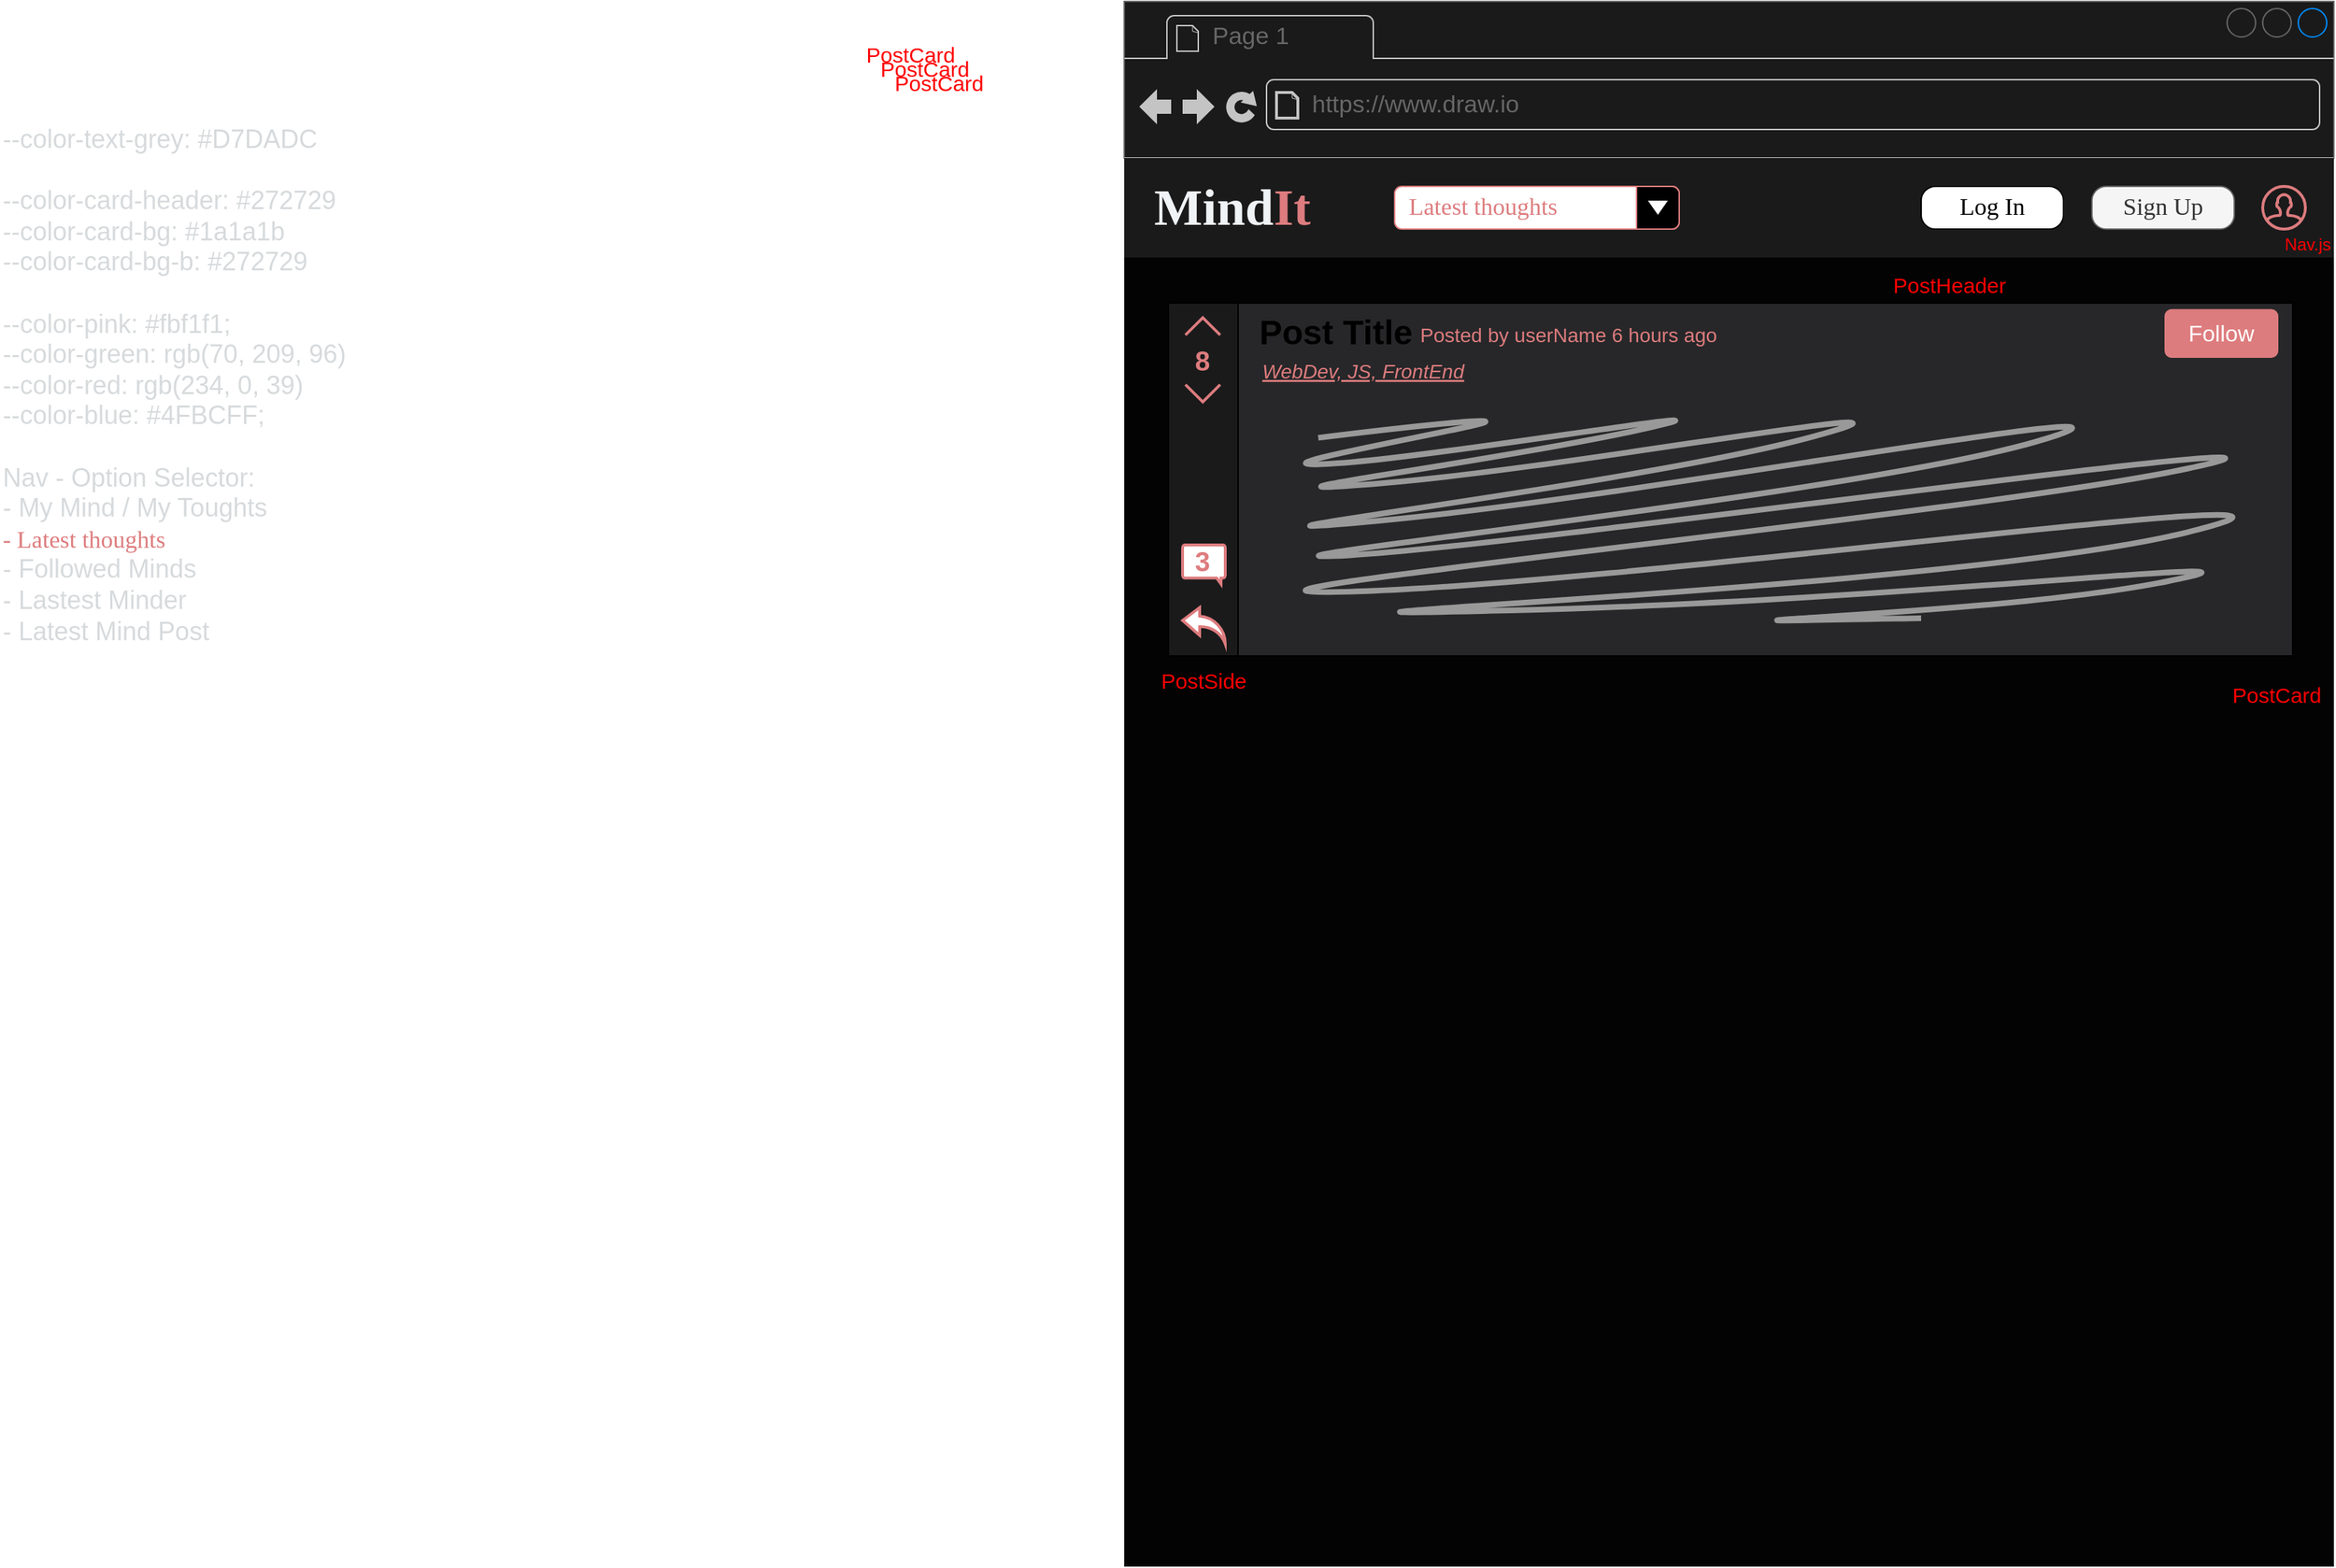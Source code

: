 <mxfile version="20.2.7" type="github" pages="7">
  <diagram id="sJJTflK7vIMgpE3QwAu8" name="Home.js - Guest">
    <mxGraphModel dx="3280" dy="939" grid="1" gridSize="10" guides="1" tooltips="1" connect="1" arrows="1" fold="1" page="1" pageScale="1" pageWidth="850" pageHeight="1100" math="0" shadow="0">
      <root>
        <mxCell id="0" />
        <mxCell id="1" parent="0" />
        <mxCell id="vm7ZkSxn44f0S-T3G-4R-3" value="" style="rounded=0;whiteSpace=wrap;html=1;shadow=0;glass=0;sketch=0;fillColor=#030303;strokeColor=none;gradientColor=none;align=right;verticalAlign=bottom;fontColor=#FF0000;perimeterSpacing=0;strokeWidth=1;arcSize=0;fillStyle=solid;" parent="1" vertex="1">
          <mxGeometry x="-850" y="110" width="850" height="990" as="geometry" />
        </mxCell>
        <mxCell id="vm7ZkSxn44f0S-T3G-4R-11" value="" style="strokeWidth=1;shadow=0;dashed=0;align=center;html=1;shape=mxgraph.mockup.containers.browserWindow;rSize=0;strokeColor=#666666;strokeColor2=#008cff;strokeColor3=#c4c4c4;mainText=,;recursiveResize=0;glass=0;sketch=0;fontColor=#FF0000;fillColor=#1A1A1A;gradientColor=none;" parent="1" vertex="1">
          <mxGeometry x="-850" width="850" height="110" as="geometry" />
        </mxCell>
        <mxCell id="vm7ZkSxn44f0S-T3G-4R-12" value="Page 1" style="strokeWidth=1;shadow=0;dashed=0;align=center;html=1;shape=mxgraph.mockup.containers.anchor;fontSize=17;fontColor=#666666;align=left;glass=0;sketch=0;fillColor=#1A1A1A;gradientColor=none;" parent="vm7ZkSxn44f0S-T3G-4R-11" vertex="1">
          <mxGeometry x="60" y="12" width="110" height="26" as="geometry" />
        </mxCell>
        <mxCell id="vm7ZkSxn44f0S-T3G-4R-13" value="https://www.draw.io" style="strokeWidth=1;shadow=0;dashed=0;align=center;html=1;shape=mxgraph.mockup.containers.anchor;rSize=0;fontSize=17;fontColor=#666666;align=left;glass=0;sketch=0;fillColor=#1A1A1A;gradientColor=none;" parent="vm7ZkSxn44f0S-T3G-4R-11" vertex="1">
          <mxGeometry x="130" y="60" width="250" height="26" as="geometry" />
        </mxCell>
        <mxCell id="vm7ZkSxn44f0S-T3G-4R-16" value="&lt;span style=&quot;font-size: 18px;&quot;&gt;&lt;font color=&quot;#d7dadc&quot;&gt;&lt;div style=&quot;&quot;&gt;--color-text-grey: #D7DADC&lt;/div&gt;&lt;div style=&quot;&quot;&gt;&lt;br&gt;&lt;/div&gt;&lt;div style=&quot;&quot;&gt;--color-card-header: #272729&lt;/div&gt;&lt;div style=&quot;&quot;&gt;--color-card-bg: #1a1a1b&lt;/div&gt;&lt;div style=&quot;&quot;&gt;--color-card-bg-b: #272729&lt;/div&gt;&lt;div style=&quot;&quot;&gt;&lt;br&gt;&lt;/div&gt;&lt;div style=&quot;&quot;&gt;--color-pink: #fbf1f1;&lt;/div&gt;&lt;div style=&quot;&quot;&gt;--color-green: rgb(70, 209, 96)&lt;/div&gt;&lt;div style=&quot;&quot;&gt;--color-red: rgb(234, 0, 39)&lt;/div&gt;&lt;div style=&quot;&quot;&gt;--color-blue: #4FBCFF;&lt;/div&gt;&lt;div style=&quot;&quot;&gt;&lt;br&gt;&lt;/div&gt;&lt;div style=&quot;&quot;&gt;Nav - Option Selector:&lt;/div&gt;&lt;div style=&quot;&quot;&gt;- My Mind / My Toughts&lt;/div&gt;&lt;div style=&quot;&quot;&gt;&lt;span style=&quot;color: rgb(221, 124, 126); font-family: Verdana; font-size: 17px;&quot;&gt;- Latest&amp;nbsp;thoughts&lt;/span&gt;&lt;br&gt;&lt;/div&gt;&lt;div style=&quot;&quot;&gt;- Followed Minds&lt;/div&gt;&lt;div style=&quot;&quot;&gt;- Lastest Minder&lt;/div&gt;&lt;div style=&quot;&quot;&gt;- Latest Mind Post&lt;/div&gt;&lt;/font&gt;&lt;/span&gt;" style="text;html=1;strokeColor=none;fillColor=none;align=left;verticalAlign=top;whiteSpace=wrap;rounded=0;shadow=0;glass=1;sketch=0;fontColor=#FF0000;" parent="1" vertex="1">
          <mxGeometry x="-1640" y="80" width="360" height="960" as="geometry" />
        </mxCell>
        <mxCell id="QiXBqxBdozGoAsch-DFy-11" value="" style="group" parent="1" vertex="1" connectable="0">
          <mxGeometry x="-850" y="110" width="850" height="70" as="geometry" />
        </mxCell>
        <mxCell id="vm7ZkSxn44f0S-T3G-4R-17" value="Nav.js" style="rounded=0;whiteSpace=wrap;html=1;shadow=0;glass=0;sketch=0;fillColor=#1a1a1b;strokeColor=none;gradientColor=none;align=right;verticalAlign=bottom;fontColor=#FF0000;perimeterSpacing=0;strokeWidth=1;arcSize=0;fillStyle=solid;" parent="QiXBqxBdozGoAsch-DFy-11" vertex="1">
          <mxGeometry width="850" height="70" as="geometry" />
        </mxCell>
        <mxCell id="vm7ZkSxn44f0S-T3G-4R-18" value="&lt;h1&gt;&lt;font color=&quot;#f0f3f5&quot;&gt;Mind&lt;/font&gt;&lt;font color=&quot;#dd7c7e&quot;&gt;It&lt;/font&gt;&lt;br&gt;&lt;/h1&gt;" style="text;html=1;strokeColor=none;fillColor=none;spacing=5;spacingTop=-20;overflow=hidden;rounded=0;shadow=0;glass=0;sketch=0;fillStyle=solid;fontSize=18;fontColor=#F4ABC4;verticalAlign=top;labelPosition=center;verticalLabelPosition=middle;align=left;spacingLeft=16;fontFamily=Verdana;" parent="QiXBqxBdozGoAsch-DFy-11" vertex="1">
          <mxGeometry width="220" height="70" as="geometry" />
        </mxCell>
        <mxCell id="QiXBqxBdozGoAsch-DFy-6" value="Latest&amp;nbsp;thoughts" style="strokeWidth=1;shadow=0;dashed=0;align=center;shape=mxgraph.mockup.forms.comboBox;align=left;mainText=;fontSize=17;spacingLeft=8;labelBackgroundColor=none;html=1;verticalAlign=middle;horizontal=1;fontFamily=Verdana;fillColor=none;strokeColor=#DD7C7E;fontColor=#DD7C7E;" parent="QiXBqxBdozGoAsch-DFy-11" vertex="1">
          <mxGeometry x="190" y="20" width="200" height="30" as="geometry" />
        </mxCell>
        <mxCell id="QiXBqxBdozGoAsch-DFy-7" value="&lt;span style=&quot;font-weight: normal;&quot;&gt;Log In&lt;/span&gt;" style="strokeWidth=1;shadow=0;dashed=0;align=center;html=1;shape=mxgraph.mockup.buttons.button;mainText=;buttonStyle=round;fontSize=17;fontStyle=1;whiteSpace=wrap;labelBackgroundColor=none;fontFamily=Verdana;" parent="QiXBqxBdozGoAsch-DFy-11" vertex="1">
          <mxGeometry x="560" y="20" width="100" height="30" as="geometry" />
        </mxCell>
        <mxCell id="QiXBqxBdozGoAsch-DFy-8" value="&lt;span style=&quot;font-weight: normal;&quot;&gt;Sign Up&lt;/span&gt;" style="strokeWidth=1;shadow=0;dashed=0;align=center;html=1;shape=mxgraph.mockup.buttons.button;mainText=;buttonStyle=round;fontSize=17;fontStyle=1;whiteSpace=wrap;labelBackgroundColor=none;fontFamily=Verdana;fillColor=#f5f5f5;fontColor=#333333;strokeColor=#666666;" parent="QiXBqxBdozGoAsch-DFy-11" vertex="1">
          <mxGeometry x="680" y="20" width="100" height="30" as="geometry" />
        </mxCell>
        <mxCell id="QiXBqxBdozGoAsch-DFy-10" value="" style="html=1;verticalLabelPosition=bottom;align=center;labelBackgroundColor=#ffffff;verticalAlign=top;strokeWidth=2;shadow=0;dashed=0;shape=mxgraph.ios7.icons.user;fontFamily=Verdana;strokeColor=#DD7C7E;fillColor=#1A1A1B;" parent="QiXBqxBdozGoAsch-DFy-11" vertex="1">
          <mxGeometry x="800" y="20" width="30" height="30" as="geometry" />
        </mxCell>
        <mxCell id="6ORwKRKkoLN8BBVJRrJu-14" value="" style="group" vertex="1" connectable="0" parent="1">
          <mxGeometry x="-819" y="212" width="790" height="278" as="geometry" />
        </mxCell>
        <mxCell id="6ORwKRKkoLN8BBVJRrJu-1" value="&lt;span style=&quot;background-color: rgb(255, 0, 0);&quot;&gt;PostCard.js&lt;/span&gt;" style="rounded=0;whiteSpace=wrap;html=1;fillColor=#1a1a1b;align=right;verticalAlign=bottom;labelBorderColor=none;strokeColor=default;" vertex="1" parent="6ORwKRKkoLN8BBVJRrJu-14">
          <mxGeometry width="790" height="248" as="geometry" />
        </mxCell>
        <mxCell id="6ORwKRKkoLN8BBVJRrJu-2" value="" style="rounded=0;whiteSpace=wrap;html=1;labelBackgroundColor=#FF0000;labelBorderColor=none;strokeColor=default;fillColor=#272729;align=right;verticalAlign=bottom;" vertex="1" parent="6ORwKRKkoLN8BBVJRrJu-14">
          <mxGeometry x="49" width="741" height="248" as="geometry" />
        </mxCell>
        <mxCell id="6ORwKRKkoLN8BBVJRrJu-3" value="Post Title" style="text;html=1;strokeColor=none;fillColor=none;align=left;verticalAlign=middle;whiteSpace=wrap;rounded=0;labelBackgroundColor=none;labelBorderColor=none;fontStyle=1;fontSize=24;spacingLeft=12;" vertex="1" parent="6ORwKRKkoLN8BBVJRrJu-14">
          <mxGeometry x="50" width="130" height="42.759" as="geometry" />
        </mxCell>
        <mxCell id="6ORwKRKkoLN8BBVJRrJu-8" value="Posted by userName 6 hours ago" style="text;strokeColor=none;fillColor=none;align=left;verticalAlign=middle;rounded=0;labelBackgroundColor=none;labelBorderColor=none;fontSize=14;fontColor=#DD7C7E;" vertex="1" parent="6ORwKRKkoLN8BBVJRrJu-14">
          <mxGeometry x="175" y="8.552" width="260" height="25.655" as="geometry" />
        </mxCell>
        <mxCell id="6ORwKRKkoLN8BBVJRrJu-10" value="" style="shape=mxgraph.mockup.markup.scratchOut;shadow=0;dashed=0;html=1;strokeColor=#999999;strokeWidth=4;labelBackgroundColor=none;labelBorderColor=none;fontSize=14;fontColor=#D7DADC;fillColor=none;" vertex="1" parent="6ORwKRKkoLN8BBVJRrJu-14">
          <mxGeometry x="79.5" y="80.288" width="680" height="151.655" as="geometry" />
        </mxCell>
        <mxCell id="N0qfDgiOPG0IqgWXT3Tx-1" value="Follow" style="html=1;shadow=0;dashed=0;shape=mxgraph.bootstrap.rrect;rSize=5;strokeColor=none;strokeWidth=1;fillColor=#DD7C7E;fontColor=#FFFFFF;whiteSpace=wrap;align=center;verticalAlign=middle;spacingLeft=0;fontStyle=0;fontSize=16;spacing=5;labelBackgroundColor=none;labelBorderColor=none;" vertex="1" parent="6ORwKRKkoLN8BBVJRrJu-14">
          <mxGeometry x="700" y="4.276" width="80" height="34.207" as="geometry" />
        </mxCell>
        <mxCell id="N0qfDgiOPG0IqgWXT3Tx-6" value="WebDev, JS, FrontEnd" style="text;strokeColor=none;fillColor=none;align=left;verticalAlign=middle;rounded=0;labelBackgroundColor=none;labelBorderColor=none;fontSize=14;fontColor=#DD7C7E;fontStyle=6" vertex="1" parent="6ORwKRKkoLN8BBVJRrJu-14">
          <mxGeometry x="64" y="34.208" width="260" height="25.655" as="geometry" />
        </mxCell>
        <mxCell id="N0qfDgiOPG0IqgWXT3Tx-13" value="" style="group" vertex="1" connectable="0" parent="6ORwKRKkoLN8BBVJRrJu-14">
          <mxGeometry x="10" y="10.262" width="45" height="267.738" as="geometry" />
        </mxCell>
        <mxCell id="N0qfDgiOPG0IqgWXT3Tx-9" value="" style="html=1;verticalLabelPosition=bottom;align=center;labelBackgroundColor=#ffffff;verticalAlign=top;strokeWidth=2;shadow=0;dashed=0;shape=mxgraph.ios7.icons.message;labelBorderColor=none;fontSize=20;strokeColor=#DD7C7E;" vertex="1" parent="N0qfDgiOPG0IqgWXT3Tx-13">
          <mxGeometry y="159.738" width="30" height="27.5" as="geometry" />
        </mxCell>
        <mxCell id="N0qfDgiOPG0IqgWXT3Tx-10" value="" style="html=1;verticalLabelPosition=bottom;align=center;labelBackgroundColor=#ffffff;verticalAlign=top;strokeWidth=2;shadow=0;dashed=0;shape=mxgraph.ios7.icons.back;labelBorderColor=none;fontSize=20;strokeColor=#DD7C7E;" vertex="1" parent="N0qfDgiOPG0IqgWXT3Tx-13">
          <mxGeometry y="203.738" width="30" height="25.5" as="geometry" />
        </mxCell>
        <mxCell id="N0qfDgiOPG0IqgWXT3Tx-11" value="3" style="text;strokeColor=none;fillColor=none;align=center;verticalAlign=middle;rounded=0;labelBackgroundColor=none;labelBorderColor=none;fontSize=19;fontColor=#DD7C7E;fontStyle=1" vertex="1" parent="N0qfDgiOPG0IqgWXT3Tx-13">
          <mxGeometry x="4" y="156.739" width="20" height="25.655" as="geometry" />
        </mxCell>
        <mxCell id="N0qfDgiOPG0IqgWXT3Tx-12" value="" style="group" vertex="1" connectable="0" parent="N0qfDgiOPG0IqgWXT3Tx-13">
          <mxGeometry x="2" width="24.412" height="59.241" as="geometry" />
        </mxCell>
        <mxCell id="6ORwKRKkoLN8BBVJRrJu-12" value="" style="html=1;verticalLabelPosition=bottom;labelBackgroundColor=#ffffff;verticalAlign=top;shadow=0;dashed=0;strokeWidth=2;shape=mxgraph.ios7.misc.down;strokeColor=#DD7C7E;labelBorderColor=none;fontSize=14;fontColor=#D7DADC;fillColor=none;aspect=fixed;rotation=-180;" vertex="1" parent="N0qfDgiOPG0IqgWXT3Tx-12">
          <mxGeometry width="24.412" height="12.206" as="geometry" />
        </mxCell>
        <mxCell id="N0qfDgiOPG0IqgWXT3Tx-3" value="" style="html=1;verticalLabelPosition=bottom;labelBackgroundColor=#ffffff;verticalAlign=top;shadow=0;dashed=0;strokeWidth=2;shape=mxgraph.ios7.misc.down;strokeColor=#DD7C7E;labelBorderColor=none;fontSize=14;fontColor=#D7DADC;fillColor=none;aspect=fixed;rotation=0;" vertex="1" parent="N0qfDgiOPG0IqgWXT3Tx-12">
          <mxGeometry y="47.034" width="24.412" height="12.206" as="geometry" />
        </mxCell>
        <mxCell id="N0qfDgiOPG0IqgWXT3Tx-5" value="8" style="text;strokeColor=none;fillColor=none;align=center;verticalAlign=middle;rounded=0;labelBackgroundColor=none;labelBorderColor=none;fontSize=19;fontColor=#DD7C7E;fontStyle=1" vertex="1" parent="N0qfDgiOPG0IqgWXT3Tx-12">
          <mxGeometry x="2" y="15.959" width="20" height="25.655" as="geometry" />
        </mxCell>
        <mxCell id="N0qfDgiOPG0IqgWXT3Tx-17" value="&lt;font style=&quot;font-size: 15px;&quot; color=&quot;#ff0000&quot;&gt;PostSide&lt;/font&gt;" style="text;html=1;strokeColor=none;fillColor=none;align=center;verticalAlign=middle;whiteSpace=wrap;rounded=0;labelBackgroundColor=none;labelBorderColor=none;fontSize=20;fontColor=#DD7C7E;" vertex="1" parent="N0qfDgiOPG0IqgWXT3Tx-13">
          <mxGeometry x="-15" y="237.738" width="60" height="30" as="geometry" />
        </mxCell>
        <mxCell id="N0qfDgiOPG0IqgWXT3Tx-19" value="&lt;font style=&quot;font-size: 15px;&quot; color=&quot;#ff0000&quot;&gt;PostHeader&lt;/font&gt;" style="text;html=1;strokeColor=none;fillColor=none;align=center;verticalAlign=middle;whiteSpace=wrap;rounded=0;labelBackgroundColor=none;labelBorderColor=none;fontSize=20;fontColor=#DD7C7E;" vertex="1" parent="6ORwKRKkoLN8BBVJRrJu-14">
          <mxGeometry x="479" y="-30" width="140" height="30" as="geometry" />
        </mxCell>
        <mxCell id="N0qfDgiOPG0IqgWXT3Tx-14" value="&lt;font style=&quot;font-size: 15px;&quot; color=&quot;#ff0000&quot;&gt;PostCard&lt;/font&gt;" style="text;html=1;strokeColor=none;fillColor=none;align=center;verticalAlign=middle;whiteSpace=wrap;rounded=0;labelBackgroundColor=none;labelBorderColor=none;fontSize=20;fontColor=#DD7C7E;" vertex="1" parent="1">
          <mxGeometry x="-1030" y="20" width="60" height="30" as="geometry" />
        </mxCell>
        <mxCell id="N0qfDgiOPG0IqgWXT3Tx-15" value="&lt;font style=&quot;font-size: 15px;&quot; color=&quot;#ff0000&quot;&gt;PostCard&lt;/font&gt;" style="text;html=1;strokeColor=none;fillColor=none;align=center;verticalAlign=middle;whiteSpace=wrap;rounded=0;labelBackgroundColor=none;labelBorderColor=none;fontSize=20;fontColor=#DD7C7E;" vertex="1" parent="1">
          <mxGeometry x="-1020" y="30" width="60" height="30" as="geometry" />
        </mxCell>
        <mxCell id="N0qfDgiOPG0IqgWXT3Tx-16" value="&lt;font style=&quot;font-size: 15px;&quot; color=&quot;#ff0000&quot;&gt;PostCard&lt;/font&gt;" style="text;html=1;strokeColor=none;fillColor=none;align=center;verticalAlign=middle;whiteSpace=wrap;rounded=0;labelBackgroundColor=none;labelBorderColor=none;fontSize=20;fontColor=#DD7C7E;" vertex="1" parent="1">
          <mxGeometry x="-1010" y="40" width="60" height="30" as="geometry" />
        </mxCell>
        <mxCell id="N0qfDgiOPG0IqgWXT3Tx-18" value="&lt;font style=&quot;font-size: 15px;&quot; color=&quot;#ff0000&quot;&gt;PostCard&lt;/font&gt;" style="text;html=1;strokeColor=none;fillColor=none;align=center;verticalAlign=middle;whiteSpace=wrap;rounded=0;labelBackgroundColor=none;labelBorderColor=none;fontSize=20;fontColor=#DD7C7E;" vertex="1" parent="1">
          <mxGeometry x="-70" y="470" width="60" height="30" as="geometry" />
        </mxCell>
      </root>
    </mxGraphModel>
  </diagram>
  <diagram id="RmdmaSFv_pAeih9paiRP" name="Home.js - Logged">
    <mxGraphModel dx="1185" dy="704" grid="1" gridSize="10" guides="1" tooltips="1" connect="1" arrows="1" fold="1" page="1" pageScale="1" pageWidth="850" pageHeight="1100" math="0" shadow="0">
      <root>
        <mxCell id="0" />
        <mxCell id="1" parent="0" />
      </root>
    </mxGraphModel>
  </diagram>
  <diagram id="g5LB3KK0c9TNy4rnAGj5" name="UserPage.js">
    <mxGraphModel dx="1185" dy="704" grid="1" gridSize="10" guides="1" tooltips="1" connect="1" arrows="1" fold="1" page="1" pageScale="1" pageWidth="850" pageHeight="1100" math="0" shadow="0">
      <root>
        <mxCell id="0" />
        <mxCell id="1" parent="0" />
      </root>
    </mxGraphModel>
  </diagram>
  <diagram id="FXkTgX8U5F_3HPd_5ehL" name="UserSettings.js">
    <mxGraphModel dx="1185" dy="704" grid="1" gridSize="10" guides="1" tooltips="1" connect="1" arrows="1" fold="1" page="1" pageScale="1" pageWidth="850" pageHeight="1100" math="0" shadow="0">
      <root>
        <mxCell id="0" />
        <mxCell id="1" parent="0" />
      </root>
    </mxGraphModel>
  </diagram>
  <diagram id="DVQu8qdFh3Y-cEP-sL8J" name="Post.js">
    <mxGraphModel dx="1185" dy="704" grid="1" gridSize="10" guides="1" tooltips="1" connect="1" arrows="1" fold="1" page="1" pageScale="1" pageWidth="850" pageHeight="1100" math="0" shadow="0">
      <root>
        <mxCell id="0" />
        <mxCell id="1" parent="0" />
      </root>
    </mxGraphModel>
  </diagram>
  <diagram id="Dy8QV66VEqtqUuBlz0LK" name="DataBase">
    <mxGraphModel dx="1185" dy="704" grid="1" gridSize="10" guides="1" tooltips="1" connect="1" arrows="1" fold="1" page="1" pageScale="1" pageWidth="850" pageHeight="1100" math="0" shadow="0">
      <root>
        <mxCell id="0" />
        <mxCell id="1" parent="0" />
      </root>
    </mxGraphModel>
  </diagram>
  <diagram id="tsimL0WF-Rl1s9OtApLz" name="- FlowChart">
    <mxGraphModel dx="1185" dy="704" grid="1" gridSize="10" guides="1" tooltips="1" connect="1" arrows="1" fold="1" page="1" pageScale="1" pageWidth="850" pageHeight="1100" math="0" shadow="0">
      <root>
        <mxCell id="0" />
        <mxCell id="1" parent="0" />
      </root>
    </mxGraphModel>
  </diagram>
</mxfile>
